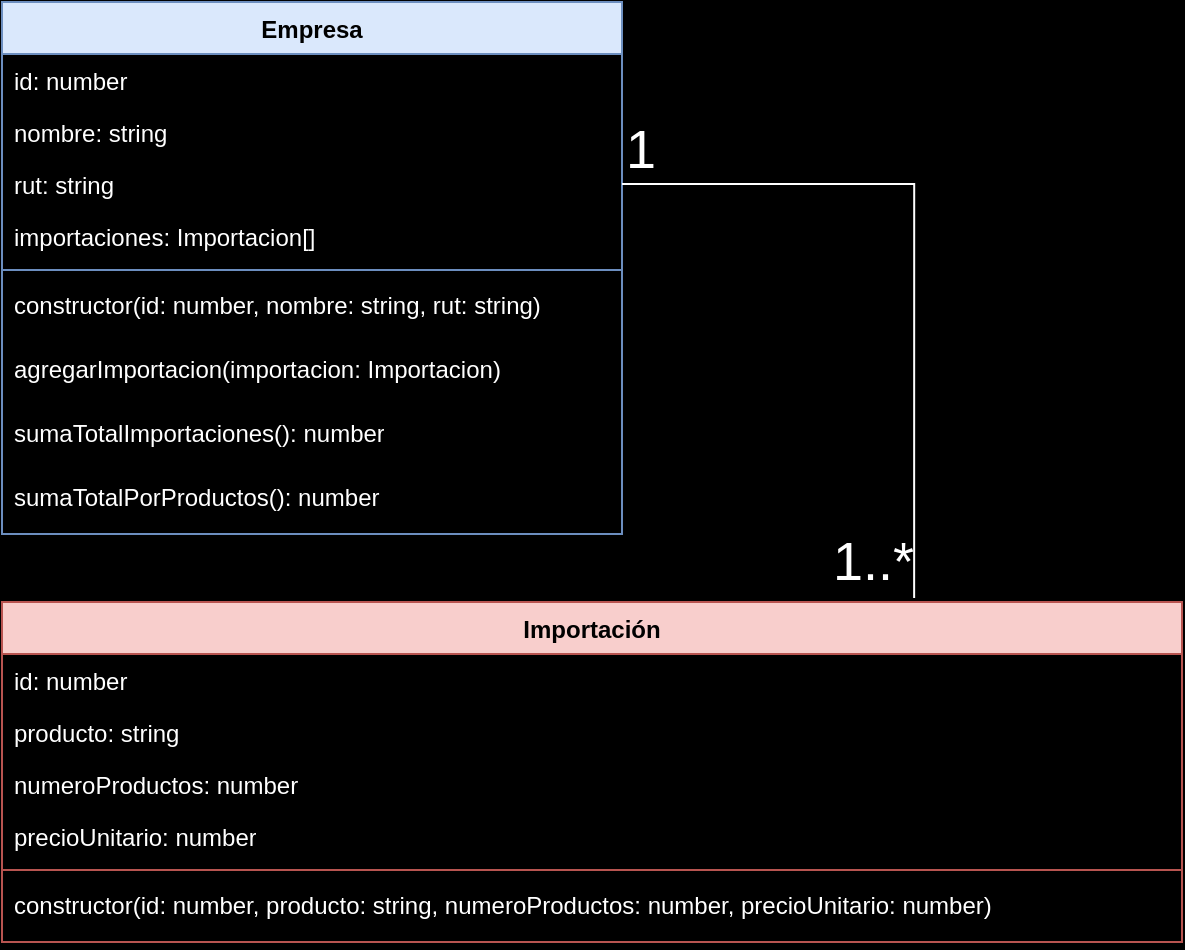<mxfile version="24.7.6">
  <diagram name="Page-1" id="uFQd00CR1F_fYgJk-NN9">
    <mxGraphModel dx="1521" dy="838" grid="0" gridSize="10" guides="1" tooltips="1" connect="1" arrows="1" fold="1" page="1" pageScale="1" pageWidth="850" pageHeight="1100" background="#000000" math="0" shadow="0">
      <root>
        <mxCell id="0" />
        <mxCell id="1" parent="0" />
        <mxCell id="OIBgkg21ZntC_cYcYcBv-10" value="Empresa" style="swimlane;fontStyle=1;align=center;verticalAlign=top;childLayout=stackLayout;horizontal=1;startSize=26;horizontalStack=0;resizeParent=1;resizeParentMax=0;resizeLast=0;collapsible=1;marginBottom=0;whiteSpace=wrap;html=1;fillColor=#dae8fc;strokeColor=#6c8ebf;fontColor=#000000;labelBackgroundColor=none;" vertex="1" parent="1">
          <mxGeometry x="50" y="80" width="310" height="266" as="geometry" />
        </mxCell>
        <mxCell id="OIBgkg21ZntC_cYcYcBv-11" value="id: number" style="text;strokeColor=none;fillColor=none;align=left;verticalAlign=top;spacingLeft=4;spacingRight=4;overflow=hidden;rotatable=0;points=[[0,0.5],[1,0.5]];portConstraint=eastwest;whiteSpace=wrap;html=1;fontColor=#FFFFFF;" vertex="1" parent="OIBgkg21ZntC_cYcYcBv-10">
          <mxGeometry y="26" width="310" height="26" as="geometry" />
        </mxCell>
        <mxCell id="OIBgkg21ZntC_cYcYcBv-16" value="nombre: string" style="text;strokeColor=none;fillColor=none;align=left;verticalAlign=top;spacingLeft=4;spacingRight=4;overflow=hidden;rotatable=0;points=[[0,0.5],[1,0.5]];portConstraint=eastwest;whiteSpace=wrap;html=1;textShadow=1;fontColor=#FFFFFF;" vertex="1" parent="OIBgkg21ZntC_cYcYcBv-10">
          <mxGeometry y="52" width="310" height="26" as="geometry" />
        </mxCell>
        <mxCell id="OIBgkg21ZntC_cYcYcBv-17" value="rut: string" style="text;strokeColor=none;fillColor=none;align=left;verticalAlign=top;spacingLeft=4;spacingRight=4;overflow=hidden;rotatable=0;points=[[0,0.5],[1,0.5]];portConstraint=eastwest;whiteSpace=wrap;html=1;fontColor=#FFFFFF;" vertex="1" parent="OIBgkg21ZntC_cYcYcBv-10">
          <mxGeometry y="78" width="310" height="26" as="geometry" />
        </mxCell>
        <mxCell id="OIBgkg21ZntC_cYcYcBv-15" value="importaciones: Importacion[]" style="text;strokeColor=none;fillColor=none;align=left;verticalAlign=top;spacingLeft=4;spacingRight=4;overflow=hidden;rotatable=0;points=[[0,0.5],[1,0.5]];portConstraint=eastwest;whiteSpace=wrap;html=1;fontColor=#FFFFFF;" vertex="1" parent="OIBgkg21ZntC_cYcYcBv-10">
          <mxGeometry y="104" width="310" height="26" as="geometry" />
        </mxCell>
        <mxCell id="OIBgkg21ZntC_cYcYcBv-12" value="" style="line;strokeWidth=1;fillColor=none;align=left;verticalAlign=middle;spacingTop=-1;spacingLeft=3;spacingRight=3;rotatable=0;labelPosition=right;points=[];portConstraint=eastwest;strokeColor=inherit;" vertex="1" parent="OIBgkg21ZntC_cYcYcBv-10">
          <mxGeometry y="130" width="310" height="8" as="geometry" />
        </mxCell>
        <mxCell id="OIBgkg21ZntC_cYcYcBv-13" value="constructor(id: number, nombre: string, rut: string)" style="text;strokeColor=none;fillColor=none;align=left;verticalAlign=top;spacingLeft=4;spacingRight=4;overflow=hidden;rotatable=0;points=[[0,0.5],[1,0.5]];portConstraint=eastwest;whiteSpace=wrap;html=1;fontColor=#FFFFFF;" vertex="1" parent="OIBgkg21ZntC_cYcYcBv-10">
          <mxGeometry y="138" width="310" height="32" as="geometry" />
        </mxCell>
        <mxCell id="OIBgkg21ZntC_cYcYcBv-18" value="agregarImportacion(importacion: Importacion)" style="text;strokeColor=none;fillColor=none;align=left;verticalAlign=top;spacingLeft=4;spacingRight=4;overflow=hidden;rotatable=0;points=[[0,0.5],[1,0.5]];portConstraint=eastwest;whiteSpace=wrap;html=1;fontColor=#FFFFFF;" vertex="1" parent="OIBgkg21ZntC_cYcYcBv-10">
          <mxGeometry y="170" width="310" height="32" as="geometry" />
        </mxCell>
        <mxCell id="OIBgkg21ZntC_cYcYcBv-20" value="sumaTotalImportaciones(): number" style="text;strokeColor=none;fillColor=none;align=left;verticalAlign=top;spacingLeft=4;spacingRight=4;overflow=hidden;rotatable=0;points=[[0,0.5],[1,0.5]];portConstraint=eastwest;whiteSpace=wrap;html=1;fontColor=#FFFFFF;" vertex="1" parent="OIBgkg21ZntC_cYcYcBv-10">
          <mxGeometry y="202" width="310" height="32" as="geometry" />
        </mxCell>
        <mxCell id="OIBgkg21ZntC_cYcYcBv-19" value="sumaTotalPorProductos(): number" style="text;strokeColor=none;fillColor=none;align=left;verticalAlign=top;spacingLeft=4;spacingRight=4;overflow=hidden;rotatable=0;points=[[0,0.5],[1,0.5]];portConstraint=eastwest;whiteSpace=wrap;html=1;fontColor=#FFFFFF;" vertex="1" parent="OIBgkg21ZntC_cYcYcBv-10">
          <mxGeometry y="234" width="310" height="32" as="geometry" />
        </mxCell>
        <mxCell id="OIBgkg21ZntC_cYcYcBv-21" value="Importación" style="swimlane;fontStyle=1;align=center;verticalAlign=top;childLayout=stackLayout;horizontal=1;startSize=26;horizontalStack=0;resizeParent=1;resizeParentMax=0;resizeLast=0;collapsible=1;marginBottom=0;whiteSpace=wrap;html=1;fillColor=#f8cecc;strokeColor=#b85450;" vertex="1" parent="1">
          <mxGeometry x="50" y="380" width="590" height="170" as="geometry" />
        </mxCell>
        <mxCell id="OIBgkg21ZntC_cYcYcBv-22" value="id: number" style="text;strokeColor=none;fillColor=none;align=left;verticalAlign=top;spacingLeft=4;spacingRight=4;overflow=hidden;rotatable=0;points=[[0,0.5],[1,0.5]];portConstraint=eastwest;whiteSpace=wrap;html=1;fontColor=#FFFFFF;" vertex="1" parent="OIBgkg21ZntC_cYcYcBv-21">
          <mxGeometry y="26" width="590" height="26" as="geometry" />
        </mxCell>
        <mxCell id="OIBgkg21ZntC_cYcYcBv-23" value="producto: string" style="text;strokeColor=none;fillColor=none;align=left;verticalAlign=top;spacingLeft=4;spacingRight=4;overflow=hidden;rotatable=0;points=[[0,0.5],[1,0.5]];portConstraint=eastwest;whiteSpace=wrap;html=1;fontColor=#FFFFFF;" vertex="1" parent="OIBgkg21ZntC_cYcYcBv-21">
          <mxGeometry y="52" width="590" height="26" as="geometry" />
        </mxCell>
        <mxCell id="OIBgkg21ZntC_cYcYcBv-24" value="numeroProductos: number" style="text;strokeColor=none;fillColor=none;align=left;verticalAlign=top;spacingLeft=4;spacingRight=4;overflow=hidden;rotatable=0;points=[[0,0.5],[1,0.5]];portConstraint=eastwest;whiteSpace=wrap;html=1;fontColor=#FFFFFF;" vertex="1" parent="OIBgkg21ZntC_cYcYcBv-21">
          <mxGeometry y="78" width="590" height="26" as="geometry" />
        </mxCell>
        <mxCell id="OIBgkg21ZntC_cYcYcBv-25" value="precioUnitario: number" style="text;strokeColor=none;fillColor=none;align=left;verticalAlign=top;spacingLeft=4;spacingRight=4;overflow=hidden;rotatable=0;points=[[0,0.5],[1,0.5]];portConstraint=eastwest;whiteSpace=wrap;html=1;fontColor=#FFFFFF;" vertex="1" parent="OIBgkg21ZntC_cYcYcBv-21">
          <mxGeometry y="104" width="590" height="26" as="geometry" />
        </mxCell>
        <mxCell id="OIBgkg21ZntC_cYcYcBv-26" value="" style="line;strokeWidth=1;fillColor=none;align=left;verticalAlign=middle;spacingTop=-1;spacingLeft=3;spacingRight=3;rotatable=0;labelPosition=right;points=[];portConstraint=eastwest;strokeColor=inherit;" vertex="1" parent="OIBgkg21ZntC_cYcYcBv-21">
          <mxGeometry y="130" width="590" height="8" as="geometry" />
        </mxCell>
        <mxCell id="OIBgkg21ZntC_cYcYcBv-27" value="constructor(id: number, producto: string, numeroProductos: number, precioUnitario: number)" style="text;strokeColor=none;fillColor=none;align=left;verticalAlign=top;spacingLeft=4;spacingRight=4;overflow=hidden;rotatable=0;points=[[0,0.5],[1,0.5]];portConstraint=eastwest;whiteSpace=wrap;html=1;fontColor=#FFFFFF;" vertex="1" parent="OIBgkg21ZntC_cYcYcBv-21">
          <mxGeometry y="138" width="590" height="32" as="geometry" />
        </mxCell>
        <mxCell id="OIBgkg21ZntC_cYcYcBv-34" value="" style="endArrow=none;html=1;edgeStyle=orthogonalEdgeStyle;rounded=0;exitX=1;exitY=0.5;exitDx=0;exitDy=0;entryX=0.773;entryY=-0.012;entryDx=0;entryDy=0;entryPerimeter=0;fontColor=#FFFFFF;strokeColor=#FFFFFF;" edge="1" parent="1" source="OIBgkg21ZntC_cYcYcBv-17" target="OIBgkg21ZntC_cYcYcBv-21">
          <mxGeometry relative="1" as="geometry">
            <mxPoint x="370" y="212.5" as="sourcePoint" />
            <mxPoint x="530" y="212.5" as="targetPoint" />
          </mxGeometry>
        </mxCell>
        <mxCell id="OIBgkg21ZntC_cYcYcBv-35" value="&lt;font style=&quot;font-size: 27px;&quot;&gt;1&lt;/font&gt;" style="edgeLabel;resizable=0;html=1;align=left;verticalAlign=bottom;fontColor=#FFFFFF;labelBackgroundColor=none;" connectable="0" vertex="1" parent="OIBgkg21ZntC_cYcYcBv-34">
          <mxGeometry x="-1" relative="1" as="geometry" />
        </mxCell>
        <mxCell id="OIBgkg21ZntC_cYcYcBv-36" value="&lt;font style=&quot;font-size: 27px;&quot;&gt;1..*&lt;/font&gt;" style="edgeLabel;resizable=0;html=1;align=right;verticalAlign=bottom;fontColor=#FFFFFF;labelBackgroundColor=none;" connectable="0" vertex="1" parent="OIBgkg21ZntC_cYcYcBv-34">
          <mxGeometry x="1" relative="1" as="geometry" />
        </mxCell>
      </root>
    </mxGraphModel>
  </diagram>
</mxfile>
